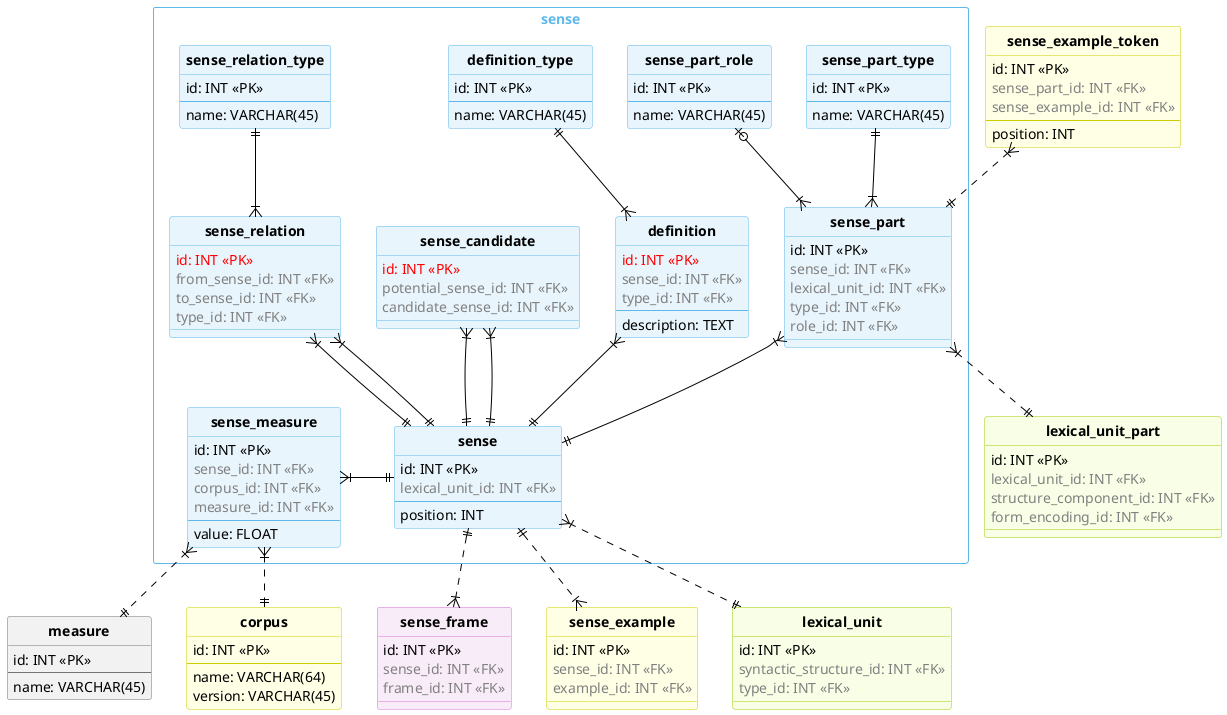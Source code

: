 @startuml ER

skinparam class {
  backgroundColor white
  backgroundColor<<sense>> #e8f5fc
  backgroundColor<<sense_frame>> #f9ecf9
  backgroundColor<<lexical_unit>> #f9ffe6
  backgroundColor<<syntactic_structure>> #f9f2ec
  backgroundColor<<morphological>> #e6ffe6
  backgroundColor<<example>> #ffffe6
  backgroundColor<<feature>> #f2f2f2
  backgroundColor<<multilingual>> #ffe6e6
  backgroundColor<<connections>> #fff0e6
  borderColor black
  borderColor<<sense>> #5FB8EC
  borderColor<<sense_frame>> #d477d4
  borderColor<<lexical_unit>> #9ccc00
  borderColor<<syntactic_structure>> #996633
  borderColor<<morphological>> #00b300
  borderColor<<example>> #cccc00
  borderColor<<feature>> #737373
  borderColor<<multilingual>> #b30000
  borderColor<<connections>> #e65c00
  arrowColor black
}

skinparam rectangle {
  backgroundColor white
  borderColor<<sense>> #5FB8EC
  borderColor<<sense_frame>> #d477d4
  borderColor<<lexical_unit>> #9ccc00
  borderColor<<syntactic_structure>> #996633
  borderColor<<morphological>> #00b300
  borderColor<<example>> #cccc00
  borderColor<<feature>> #737373
  borderColor<<multilingual>> #b30000
  borderColor<<connections>> #e65c00
}

skinparam backgroundcolor transparent
'left to right direction
hide circle
hide stereotype
'hide members

rectangle "<color:#5FB8EC>sense" <<sense>> {

  entity "<U+0020>**sense_part_role** " as sense_part_role <<sense>> {
    id: INT <<PK>>
    --
    name: VARCHAR(45)
  }

  entity "<U+0020>**sense_part_type** " as sense_part_type <<sense>> {
    id: INT <<PK>>
    --
    name: VARCHAR(45)
  }

  entity "<U+0020>**sense_part** " as sense_part <<sense>> {
    id: INT <<PK>>
    <color:#gray>sense_id: INT <<FK>>
    <color:#gray>lexical_unit_id: INT <<FK>>
    <color:#gray>type_id: INT <<FK>>
    <color:#gray>role_id: INT <<FK>>
  }

  entity "<U+0020>**sense_relation_type** " as sense_relation_type <<sense>> {
    id: INT <<PK>>
    --
    name: VARCHAR(45)
  }

  entity "**sense_relation**" as sense_relation <<sense>> {
    <color:red>id: INT <<PK>>
    <color:#gray>from_sense_id: INT <<FK>>
    <color:#gray>to_sense_id: INT <<FK>>
    <color:#gray>type_id: INT <<FK>>
  }

  entity "<U+0020>**sense_candidate** " as sense_candidate <<sense>> {
    <color:red>id: INT <<PK>>
    <color:#gray>potential_sense_id: INT <<FK>>
    <color:#gray>candidate_sense_id: INT <<FK>>
  }

  entity "<U+0020>**definition_type** " as definition_type <<sense>> {
    id: INT <<PK>>
    --
    name: VARCHAR(45)
  }

  entity "<U+0020>**definition** " as definition <<sense>> {
    <color:red>id: INT <<PK>>
    <color:#gray>sense_id: INT <<FK>>
    <color:#gray>type_id: INT <<FK>>
    --
    description: TEXT
  }

  entity "<U+0020>**sense** " as sense <<sense>> {
    id: INT <<PK>>
    <color:#gray>lexical_unit_id: INT <<FK>>
    --
    position: INT
  }

  entity "<U+0020>**sense_measure** " as sense_measure <<sense>> {
    id: INT <<PK>>
    <color:#gray>sense_id: INT <<FK>>
    <color:#gray>corpus_id: INT <<FK>>
    <color:#gray>measure_id: INT <<FK>>
    --
    value: FLOAT
  }

  sense_part }|-up-o| sense_part_role
  sense_part }|-up-|| sense_part_type
  sense_part }|--|| sense

  sense_relation }|-up-|| sense_relation_type
  sense_relation }|--|| sense
  sense_relation }|--|| sense

  sense_candidate }|--|| sense
  sense_candidate }|--|| sense

  definition }|--|| sense
  definition }|-up-|| definition_type

  sense_measure }|-right-|| sense

}

entity "<U+0020>**sense_frame** " as sense_frame <<sense_frame>> {
  id: INT <<PK>>
  <color:#gray>sense_id: INT <<FK>>
  <color:#gray>frame_id: INT <<FK>>
}

entity "<U+0020>**sense_example** " as sense_example <<example>> {
  id: INT <<PK>>
  <color:#gray>sense_id: INT <<FK>>
  <color:#gray>example_id: INT <<FK>>
}

entity "<U+0020>**lexical_unit** " as lexical_unit <<lexical_unit>> {
  id: INT <<PK>>
  <color:#gray>syntactic_structure_id: INT <<FK>>
  <color:#gray>type_id: INT <<FK>>
}

entity "<U+0020>**measure** " as measure <<feature>> {
  id: INT <<PK>>
  --
  name: VARCHAR(45)
}

entity "<U+0020>**corpus** " as corpus <<example>> {
  id: INT <<PK>>
  --
  name: VARCHAR(64)
  version: VARCHAR(45)
}

entity "<U+0020>**lexical_unit_part** " as lexical_unit_part <<lexical_unit>> {
  id: INT <<PK>>
  <color:#gray>lexical_unit_id: INT <<FK>>
  <color:#gray>structure_component_id: INT <<FK>>
  <color:#gray>form_encoding_id: INT <<FK>>
}

entity "<U+0020>**sense_example_token** " as sense_example_token <<example>> {
  id: INT <<PK>>
  <color:#gray>sense_part_id: INT <<FK>>
  <color:#gray>sense_example_id: INT <<FK>>
  --
  position: INT
}

sense_frame }|.up.|| sense

sense_measure }|..|| measure
sense_measure }|..|| corpus

sense }|..|| lexical_unit

sense_part }|..|| lexical_unit_part

sense_example }|.up.|| sense

sense_example_token }|..|| sense_part

@enduml